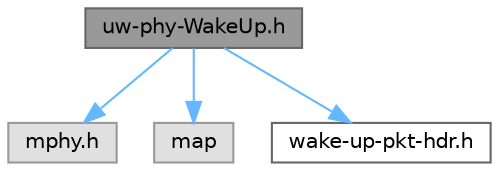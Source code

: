 digraph "uw-phy-WakeUp.h"
{
 // LATEX_PDF_SIZE
  bgcolor="transparent";
  edge [fontname=Helvetica,fontsize=10,labelfontname=Helvetica,labelfontsize=10];
  node [fontname=Helvetica,fontsize=10,shape=box,height=0.2,width=0.4];
  Node1 [id="Node000001",label="uw-phy-WakeUp.h",height=0.2,width=0.4,color="gray40", fillcolor="grey60", style="filled", fontcolor="black",tooltip="Provides the declaration of WakeUp PHY."];
  Node1 -> Node2 [id="edge1_Node000001_Node000002",color="steelblue1",style="solid",tooltip=" "];
  Node2 [id="Node000002",label="mphy.h",height=0.2,width=0.4,color="grey60", fillcolor="#E0E0E0", style="filled",tooltip=" "];
  Node1 -> Node3 [id="edge2_Node000001_Node000003",color="steelblue1",style="solid",tooltip=" "];
  Node3 [id="Node000003",label="map",height=0.2,width=0.4,color="grey60", fillcolor="#E0E0E0", style="filled",tooltip=" "];
  Node1 -> Node4 [id="edge3_Node000001_Node000004",color="steelblue1",style="solid",tooltip=" "];
  Node4 [id="Node000004",label="wake-up-pkt-hdr.h",height=0.2,width=0.4,color="grey40", fillcolor="white", style="filled",URL="$wake-up-pkt-hdr_8h.html",tooltip="Provides the definition of the Wake Up Tone Packet Header."];
}
